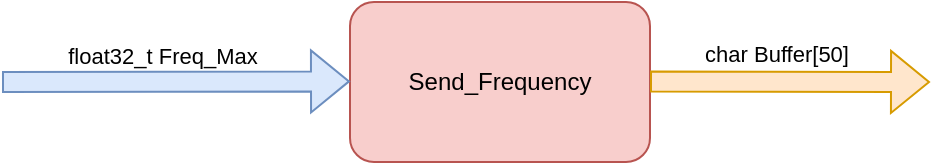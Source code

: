 <mxfile version="24.9.1">
  <diagram name="Page-1" id="4acRng5W_u0_4KzXaihT">
    <mxGraphModel dx="989" dy="532" grid="1" gridSize="10" guides="1" tooltips="1" connect="1" arrows="1" fold="1" page="1" pageScale="1" pageWidth="827" pageHeight="1169" math="0" shadow="0">
      <root>
        <mxCell id="0" />
        <mxCell id="1" parent="0" />
        <mxCell id="bDkOoxNmA_hYLUBz5Huy-1" value="Send_Frequency" style="rounded=1;whiteSpace=wrap;html=1;fillColor=#f8cecc;strokeColor=#b85450;" vertex="1" parent="1">
          <mxGeometry x="394" y="545" width="150" height="80" as="geometry" />
        </mxCell>
        <mxCell id="bDkOoxNmA_hYLUBz5Huy-3" value="" style="shape=flexArrow;endArrow=classic;html=1;rounded=0;fillColor=#ffe6cc;strokeColor=#d79b00;" edge="1" parent="1">
          <mxGeometry width="50" height="50" relative="1" as="geometry">
            <mxPoint x="544" y="584.73" as="sourcePoint" />
            <mxPoint x="684" y="585" as="targetPoint" />
          </mxGeometry>
        </mxCell>
        <mxCell id="bDkOoxNmA_hYLUBz5Huy-11" value="char Buffer[50]" style="edgeLabel;html=1;align=center;verticalAlign=middle;resizable=0;points=[];noLabel=0;allowArrows=1;backgroundOutline=1;labelBackgroundColor=none;" vertex="1" connectable="0" parent="bDkOoxNmA_hYLUBz5Huy-3">
          <mxGeometry x="-0.467" y="-4" relative="1" as="geometry">
            <mxPoint x="25" y="-18" as="offset" />
          </mxGeometry>
        </mxCell>
        <mxCell id="bDkOoxNmA_hYLUBz5Huy-4" value="" style="shape=flexArrow;endArrow=classic;html=1;rounded=0;fillColor=#dae8fc;strokeColor=#6c8ebf;" edge="1" parent="1">
          <mxGeometry width="50" height="50" relative="1" as="geometry">
            <mxPoint x="220" y="585" as="sourcePoint" />
            <mxPoint x="394" y="584.69" as="targetPoint" />
          </mxGeometry>
        </mxCell>
        <mxCell id="bDkOoxNmA_hYLUBz5Huy-10" value="float32_t Freq_Max" style="edgeLabel;html=1;align=center;verticalAlign=middle;resizable=0;points=[];labelBackgroundColor=none;" vertex="1" connectable="0" parent="bDkOoxNmA_hYLUBz5Huy-4">
          <mxGeometry x="-0.053" y="3" relative="1" as="geometry">
            <mxPoint x="-3" y="-10" as="offset" />
          </mxGeometry>
        </mxCell>
      </root>
    </mxGraphModel>
  </diagram>
</mxfile>
